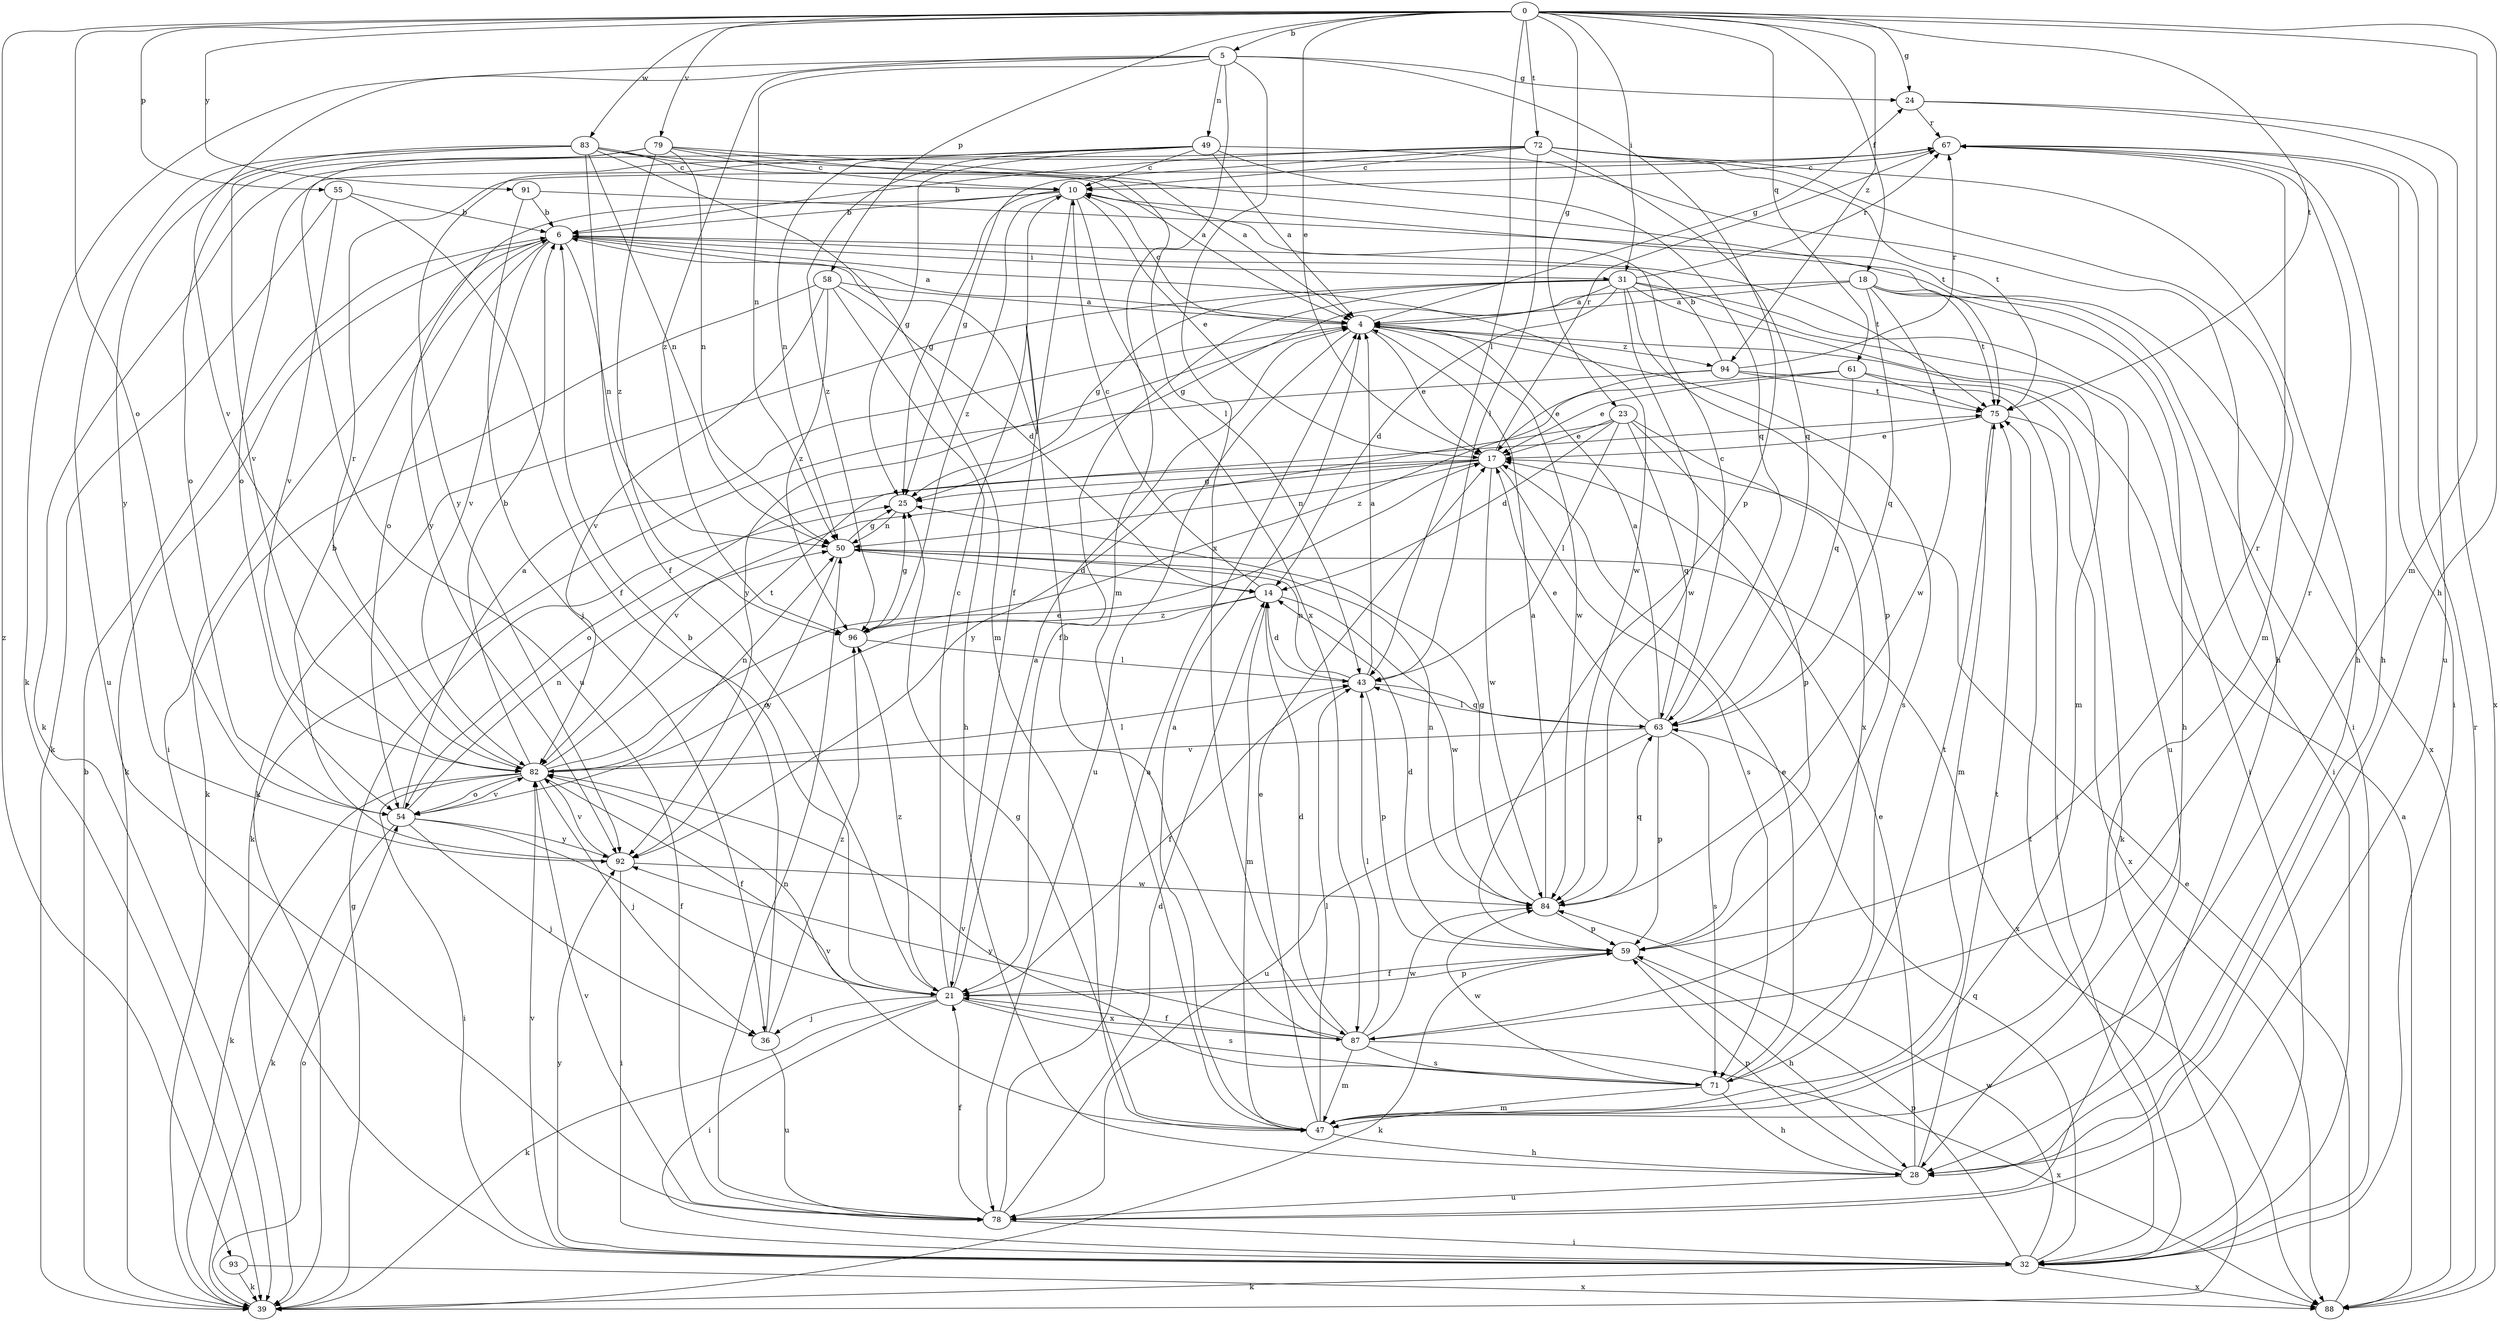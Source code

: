 strict digraph  {
0;
4;
5;
6;
10;
14;
17;
18;
21;
23;
24;
25;
28;
31;
32;
36;
39;
43;
47;
49;
50;
54;
55;
58;
59;
61;
63;
67;
71;
72;
75;
78;
79;
82;
83;
84;
87;
88;
91;
92;
93;
94;
96;
0 -> 5  [label=b];
0 -> 17  [label=e];
0 -> 18  [label=f];
0 -> 23  [label=g];
0 -> 24  [label=g];
0 -> 28  [label=h];
0 -> 31  [label=i];
0 -> 43  [label=l];
0 -> 47  [label=m];
0 -> 54  [label=o];
0 -> 55  [label=p];
0 -> 58  [label=p];
0 -> 61  [label=q];
0 -> 72  [label=t];
0 -> 75  [label=t];
0 -> 79  [label=v];
0 -> 83  [label=w];
0 -> 91  [label=y];
0 -> 93  [label=z];
0 -> 94  [label=z];
4 -> 10  [label=c];
4 -> 17  [label=e];
4 -> 24  [label=g];
4 -> 71  [label=s];
4 -> 78  [label=u];
4 -> 84  [label=w];
4 -> 92  [label=y];
4 -> 94  [label=z];
5 -> 24  [label=g];
5 -> 39  [label=k];
5 -> 47  [label=m];
5 -> 49  [label=n];
5 -> 50  [label=n];
5 -> 59  [label=p];
5 -> 82  [label=v];
5 -> 87  [label=x];
5 -> 96  [label=z];
6 -> 4  [label=a];
6 -> 31  [label=i];
6 -> 32  [label=i];
6 -> 39  [label=k];
6 -> 50  [label=n];
6 -> 54  [label=o];
6 -> 75  [label=t];
6 -> 82  [label=v];
6 -> 84  [label=w];
10 -> 6  [label=b];
10 -> 17  [label=e];
10 -> 21  [label=f];
10 -> 25  [label=g];
10 -> 32  [label=i];
10 -> 87  [label=x];
10 -> 92  [label=y];
10 -> 96  [label=z];
14 -> 10  [label=c];
14 -> 47  [label=m];
14 -> 54  [label=o];
14 -> 84  [label=w];
14 -> 96  [label=z];
17 -> 25  [label=g];
17 -> 50  [label=n];
17 -> 54  [label=o];
17 -> 67  [label=r];
17 -> 71  [label=s];
17 -> 82  [label=v];
17 -> 84  [label=w];
18 -> 4  [label=a];
18 -> 25  [label=g];
18 -> 28  [label=h];
18 -> 32  [label=i];
18 -> 63  [label=q];
18 -> 75  [label=t];
18 -> 84  [label=w];
21 -> 4  [label=a];
21 -> 10  [label=c];
21 -> 32  [label=i];
21 -> 36  [label=j];
21 -> 39  [label=k];
21 -> 59  [label=p];
21 -> 71  [label=s];
21 -> 87  [label=x];
21 -> 96  [label=z];
23 -> 14  [label=d];
23 -> 17  [label=e];
23 -> 43  [label=l];
23 -> 59  [label=p];
23 -> 63  [label=q];
23 -> 87  [label=x];
23 -> 92  [label=y];
24 -> 67  [label=r];
24 -> 78  [label=u];
24 -> 88  [label=x];
25 -> 50  [label=n];
28 -> 17  [label=e];
28 -> 59  [label=p];
28 -> 75  [label=t];
28 -> 78  [label=u];
31 -> 4  [label=a];
31 -> 14  [label=d];
31 -> 21  [label=f];
31 -> 25  [label=g];
31 -> 32  [label=i];
31 -> 39  [label=k];
31 -> 47  [label=m];
31 -> 59  [label=p];
31 -> 67  [label=r];
31 -> 78  [label=u];
31 -> 84  [label=w];
32 -> 39  [label=k];
32 -> 59  [label=p];
32 -> 63  [label=q];
32 -> 75  [label=t];
32 -> 82  [label=v];
32 -> 84  [label=w];
32 -> 88  [label=x];
32 -> 92  [label=y];
36 -> 6  [label=b];
36 -> 78  [label=u];
36 -> 96  [label=z];
39 -> 6  [label=b];
39 -> 25  [label=g];
39 -> 54  [label=o];
43 -> 4  [label=a];
43 -> 14  [label=d];
43 -> 21  [label=f];
43 -> 50  [label=n];
43 -> 59  [label=p];
43 -> 63  [label=q];
47 -> 4  [label=a];
47 -> 17  [label=e];
47 -> 25  [label=g];
47 -> 28  [label=h];
47 -> 43  [label=l];
47 -> 82  [label=v];
49 -> 4  [label=a];
49 -> 10  [label=c];
49 -> 25  [label=g];
49 -> 28  [label=h];
49 -> 39  [label=k];
49 -> 50  [label=n];
49 -> 63  [label=q];
49 -> 96  [label=z];
50 -> 14  [label=d];
50 -> 25  [label=g];
50 -> 88  [label=x];
50 -> 92  [label=y];
54 -> 4  [label=a];
54 -> 21  [label=f];
54 -> 36  [label=j];
54 -> 39  [label=k];
54 -> 50  [label=n];
54 -> 82  [label=v];
54 -> 92  [label=y];
55 -> 6  [label=b];
55 -> 21  [label=f];
55 -> 39  [label=k];
55 -> 82  [label=v];
58 -> 4  [label=a];
58 -> 14  [label=d];
58 -> 28  [label=h];
58 -> 39  [label=k];
58 -> 82  [label=v];
58 -> 96  [label=z];
59 -> 14  [label=d];
59 -> 21  [label=f];
59 -> 28  [label=h];
59 -> 39  [label=k];
59 -> 67  [label=r];
61 -> 17  [label=e];
61 -> 39  [label=k];
61 -> 63  [label=q];
61 -> 75  [label=t];
61 -> 96  [label=z];
63 -> 4  [label=a];
63 -> 10  [label=c];
63 -> 17  [label=e];
63 -> 43  [label=l];
63 -> 59  [label=p];
63 -> 71  [label=s];
63 -> 78  [label=u];
63 -> 82  [label=v];
67 -> 10  [label=c];
67 -> 28  [label=h];
67 -> 32  [label=i];
67 -> 54  [label=o];
71 -> 17  [label=e];
71 -> 28  [label=h];
71 -> 47  [label=m];
71 -> 75  [label=t];
71 -> 82  [label=v];
71 -> 84  [label=w];
72 -> 6  [label=b];
72 -> 10  [label=c];
72 -> 25  [label=g];
72 -> 28  [label=h];
72 -> 43  [label=l];
72 -> 47  [label=m];
72 -> 63  [label=q];
72 -> 75  [label=t];
72 -> 92  [label=y];
75 -> 17  [label=e];
75 -> 47  [label=m];
75 -> 88  [label=x];
78 -> 4  [label=a];
78 -> 14  [label=d];
78 -> 21  [label=f];
78 -> 32  [label=i];
78 -> 50  [label=n];
78 -> 82  [label=v];
79 -> 4  [label=a];
79 -> 10  [label=c];
79 -> 43  [label=l];
79 -> 50  [label=n];
79 -> 54  [label=o];
79 -> 78  [label=u];
79 -> 96  [label=z];
82 -> 6  [label=b];
82 -> 17  [label=e];
82 -> 21  [label=f];
82 -> 32  [label=i];
82 -> 36  [label=j];
82 -> 39  [label=k];
82 -> 43  [label=l];
82 -> 50  [label=n];
82 -> 54  [label=o];
82 -> 67  [label=r];
82 -> 75  [label=t];
83 -> 4  [label=a];
83 -> 10  [label=c];
83 -> 21  [label=f];
83 -> 47  [label=m];
83 -> 50  [label=n];
83 -> 75  [label=t];
83 -> 78  [label=u];
83 -> 82  [label=v];
83 -> 92  [label=y];
84 -> 4  [label=a];
84 -> 25  [label=g];
84 -> 50  [label=n];
84 -> 59  [label=p];
84 -> 63  [label=q];
87 -> 6  [label=b];
87 -> 14  [label=d];
87 -> 21  [label=f];
87 -> 43  [label=l];
87 -> 47  [label=m];
87 -> 67  [label=r];
87 -> 71  [label=s];
87 -> 84  [label=w];
87 -> 88  [label=x];
87 -> 92  [label=y];
88 -> 4  [label=a];
88 -> 17  [label=e];
88 -> 67  [label=r];
91 -> 6  [label=b];
91 -> 36  [label=j];
91 -> 88  [label=x];
92 -> 6  [label=b];
92 -> 32  [label=i];
92 -> 82  [label=v];
92 -> 84  [label=w];
93 -> 39  [label=k];
93 -> 88  [label=x];
94 -> 6  [label=b];
94 -> 17  [label=e];
94 -> 32  [label=i];
94 -> 39  [label=k];
94 -> 67  [label=r];
94 -> 75  [label=t];
96 -> 25  [label=g];
96 -> 43  [label=l];
}
